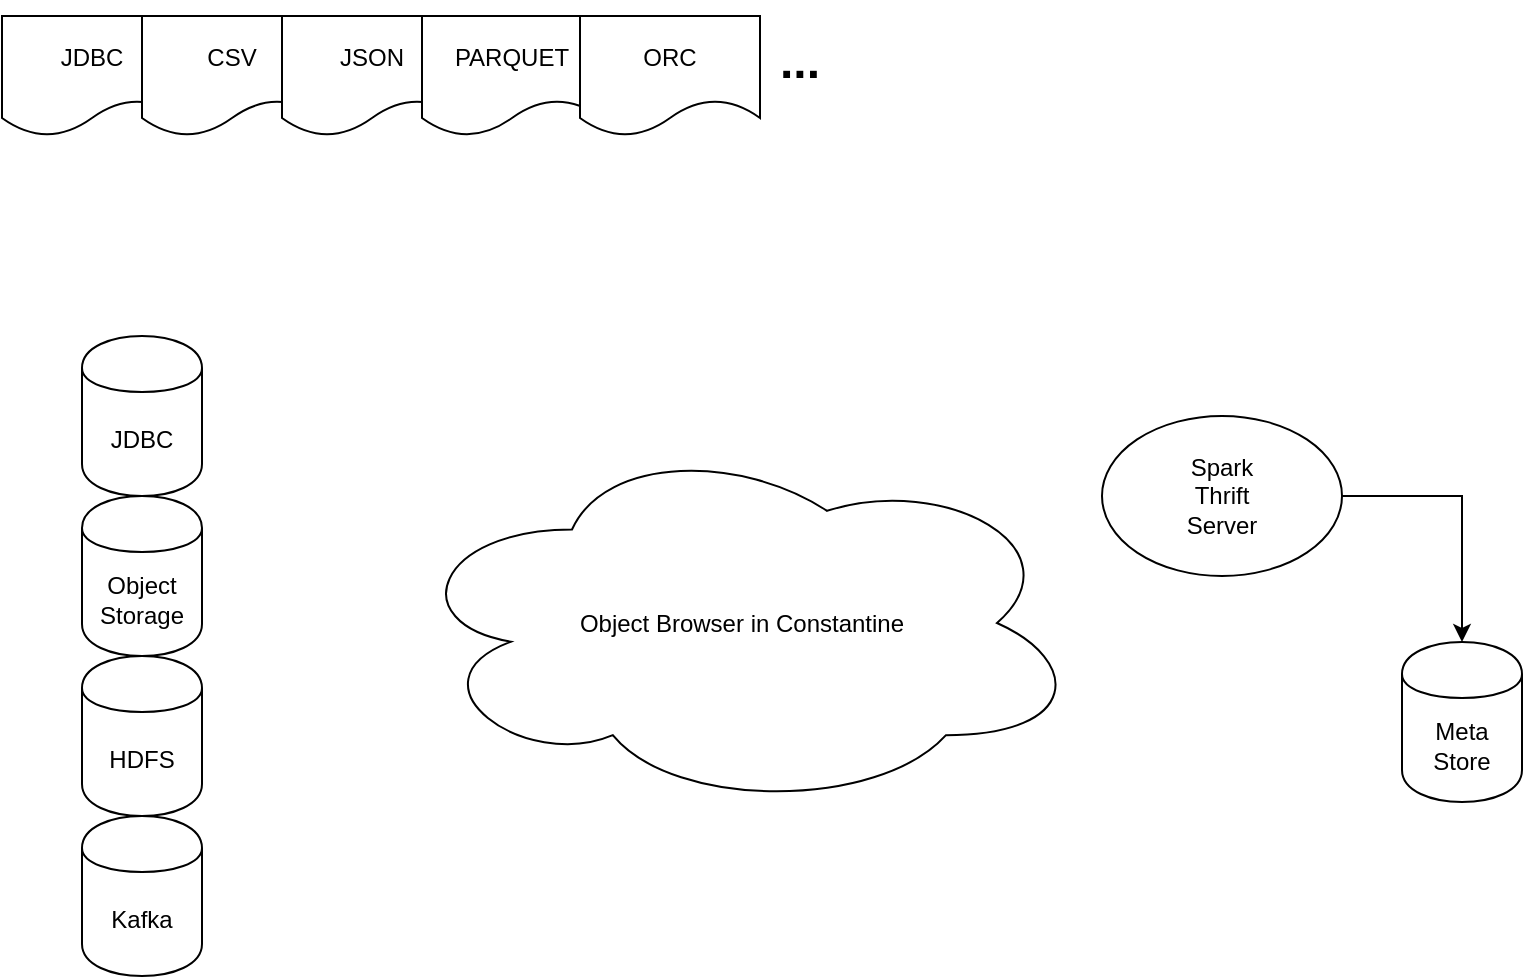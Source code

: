 <mxfile pages="1" version="11.2.8" type="github"><diagram id="QRMaexqrRLl7HI7MbOIZ" name="페이지-1"><mxGraphModel dx="1422" dy="802" grid="1" gridSize="10" guides="1" tooltips="1" connect="1" arrows="1" fold="1" page="1" pageScale="1" pageWidth="1169" pageHeight="827" math="0" shadow="0"><root><mxCell id="0"/><mxCell id="1" parent="0"/><mxCell id="E_UFR3iwlW4ipG2IwSg9-1" value="JDBC" style="shape=cylinder;whiteSpace=wrap;html=1;boundedLbl=1;backgroundOutline=1;" vertex="1" parent="1"><mxGeometry x="90" y="260" width="60" height="80" as="geometry"/></mxCell><mxCell id="E_UFR3iwlW4ipG2IwSg9-2" value="Object&lt;br&gt;Storage" style="shape=cylinder;whiteSpace=wrap;html=1;boundedLbl=1;backgroundOutline=1;" vertex="1" parent="1"><mxGeometry x="90" y="340" width="60" height="80" as="geometry"/></mxCell><mxCell id="E_UFR3iwlW4ipG2IwSg9-3" value="HDFS" style="shape=cylinder;whiteSpace=wrap;html=1;boundedLbl=1;backgroundOutline=1;" vertex="1" parent="1"><mxGeometry x="90" y="420" width="60" height="80" as="geometry"/></mxCell><mxCell id="E_UFR3iwlW4ipG2IwSg9-4" value="Kafka" style="shape=cylinder;whiteSpace=wrap;html=1;boundedLbl=1;backgroundOutline=1;" vertex="1" parent="1"><mxGeometry x="90" y="500" width="60" height="80" as="geometry"/></mxCell><mxCell id="E_UFR3iwlW4ipG2IwSg9-6" value="JDBC" style="shape=document;whiteSpace=wrap;html=1;boundedLbl=1;" vertex="1" parent="1"><mxGeometry x="50" y="100" width="90" height="60" as="geometry"/></mxCell><mxCell id="E_UFR3iwlW4ipG2IwSg9-7" value="CSV" style="shape=document;whiteSpace=wrap;html=1;boundedLbl=1;" vertex="1" parent="1"><mxGeometry x="120" y="100" width="90" height="60" as="geometry"/></mxCell><mxCell id="E_UFR3iwlW4ipG2IwSg9-9" value="JSON" style="shape=document;whiteSpace=wrap;html=1;boundedLbl=1;" vertex="1" parent="1"><mxGeometry x="190" y="100" width="90" height="60" as="geometry"/></mxCell><mxCell id="E_UFR3iwlW4ipG2IwSg9-10" value="PARQUET" style="shape=document;whiteSpace=wrap;html=1;boundedLbl=1;" vertex="1" parent="1"><mxGeometry x="260" y="100" width="90" height="60" as="geometry"/></mxCell><mxCell id="E_UFR3iwlW4ipG2IwSg9-11" value="ORC" style="shape=document;whiteSpace=wrap;html=1;boundedLbl=1;" vertex="1" parent="1"><mxGeometry x="339" y="100" width="90" height="60" as="geometry"/></mxCell><mxCell id="E_UFR3iwlW4ipG2IwSg9-12" value="Object Browser in Constantine" style="ellipse;shape=cloud;whiteSpace=wrap;html=1;" vertex="1" parent="1"><mxGeometry x="250" y="310" width="340" height="187" as="geometry"/></mxCell><mxCell id="E_UFR3iwlW4ipG2IwSg9-17" style="edgeStyle=orthogonalEdgeStyle;rounded=0;orthogonalLoop=1;jettySize=auto;html=1;exitX=1;exitY=0.5;exitDx=0;exitDy=0;entryX=0.5;entryY=0;entryDx=0;entryDy=0;" edge="1" parent="1" source="E_UFR3iwlW4ipG2IwSg9-14" target="E_UFR3iwlW4ipG2IwSg9-15"><mxGeometry relative="1" as="geometry"/></mxCell><mxCell id="E_UFR3iwlW4ipG2IwSg9-14" value="Spark&lt;br&gt;Thrift&lt;br&gt;Server" style="ellipse;whiteSpace=wrap;html=1;" vertex="1" parent="1"><mxGeometry x="600" y="300" width="120" height="80" as="geometry"/></mxCell><mxCell id="E_UFR3iwlW4ipG2IwSg9-15" value="Meta&lt;br&gt;Store" style="shape=cylinder;whiteSpace=wrap;html=1;boundedLbl=1;backgroundOutline=1;" vertex="1" parent="1"><mxGeometry x="750" y="413" width="60" height="80" as="geometry"/></mxCell><mxCell id="E_UFR3iwlW4ipG2IwSg9-16" value="&lt;h1&gt;...&lt;/h1&gt;" style="text;html=1;strokeColor=none;fillColor=none;align=center;verticalAlign=middle;whiteSpace=wrap;rounded=0;" vertex="1" parent="1"><mxGeometry x="429" y="113" width="40" height="20" as="geometry"/></mxCell></root></mxGraphModel></diagram></mxfile>